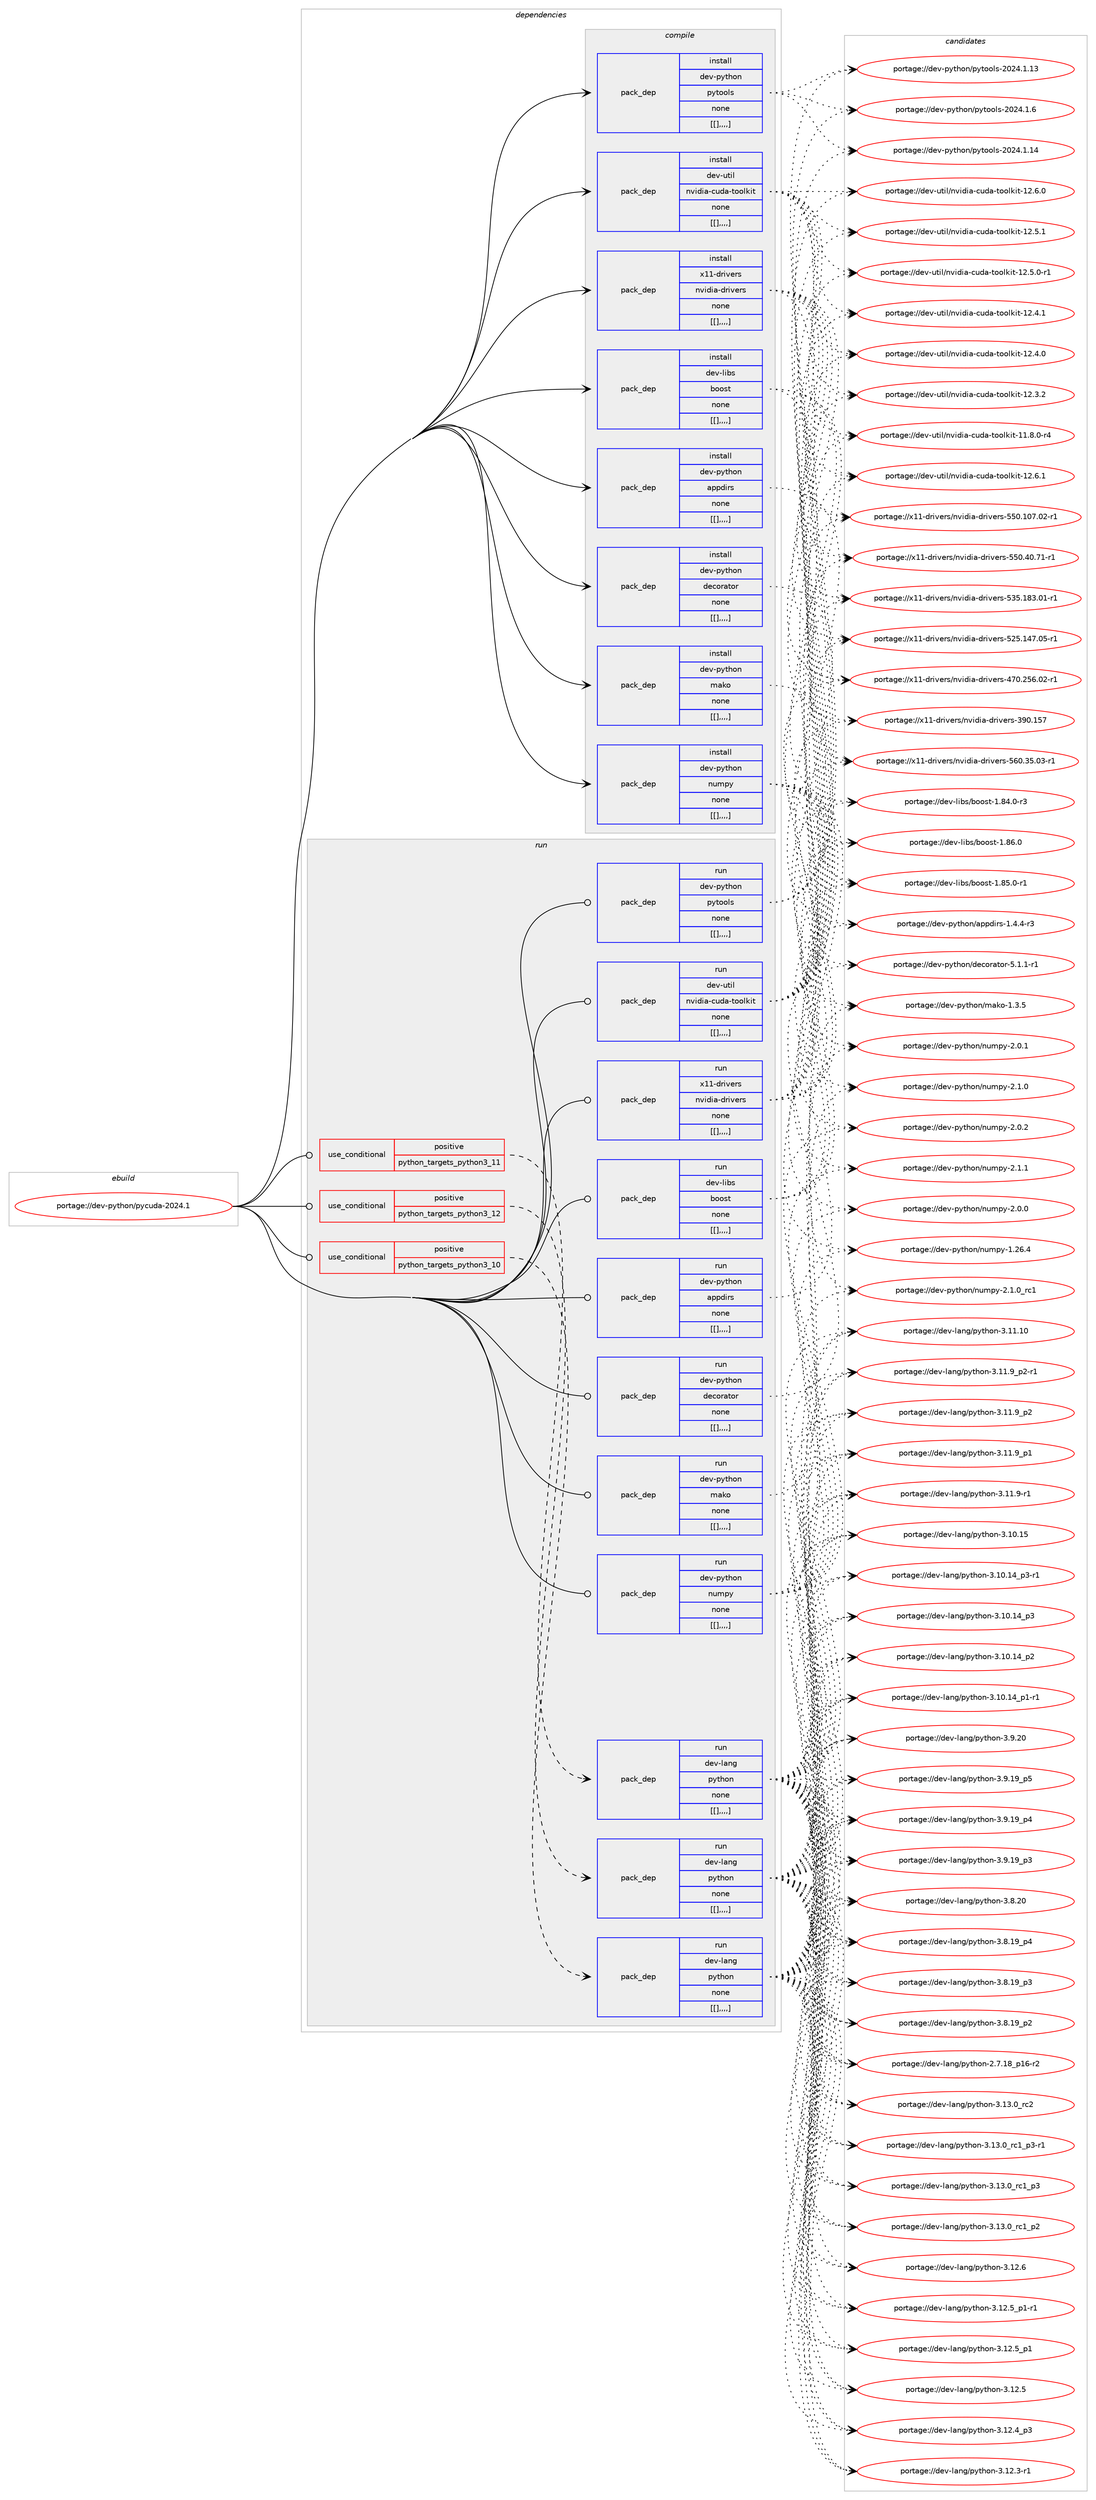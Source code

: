 digraph prolog {

# *************
# Graph options
# *************

newrank=true;
concentrate=true;
compound=true;
graph [rankdir=LR,fontname=Helvetica,fontsize=10,ranksep=1.5];#, ranksep=2.5, nodesep=0.2];
edge  [arrowhead=vee];
node  [fontname=Helvetica,fontsize=10];

# **********
# The ebuild
# **********

subgraph cluster_leftcol {
color=gray;
label=<<i>ebuild</i>>;
id [label="portage://dev-python/pycuda-2024.1", color=red, width=4, href="../dev-python/pycuda-2024.1.svg"];
}

# ****************
# The dependencies
# ****************

subgraph cluster_midcol {
color=gray;
label=<<i>dependencies</i>>;
subgraph cluster_compile {
fillcolor="#eeeeee";
style=filled;
label=<<i>compile</i>>;
subgraph pack118785 {
dependency157520 [label=<<TABLE BORDER="0" CELLBORDER="1" CELLSPACING="0" CELLPADDING="4" WIDTH="220"><TR><TD ROWSPAN="6" CELLPADDING="30">pack_dep</TD></TR><TR><TD WIDTH="110">install</TD></TR><TR><TD>dev-libs</TD></TR><TR><TD>boost</TD></TR><TR><TD>none</TD></TR><TR><TD>[[],,,,]</TD></TR></TABLE>>, shape=none, color=blue];
}
id:e -> dependency157520:w [weight=20,style="solid",arrowhead="vee"];
subgraph pack118786 {
dependency157521 [label=<<TABLE BORDER="0" CELLBORDER="1" CELLSPACING="0" CELLPADDING="4" WIDTH="220"><TR><TD ROWSPAN="6" CELLPADDING="30">pack_dep</TD></TR><TR><TD WIDTH="110">install</TD></TR><TR><TD>dev-python</TD></TR><TR><TD>appdirs</TD></TR><TR><TD>none</TD></TR><TR><TD>[[],,,,]</TD></TR></TABLE>>, shape=none, color=blue];
}
id:e -> dependency157521:w [weight=20,style="solid",arrowhead="vee"];
subgraph pack118787 {
dependency157522 [label=<<TABLE BORDER="0" CELLBORDER="1" CELLSPACING="0" CELLPADDING="4" WIDTH="220"><TR><TD ROWSPAN="6" CELLPADDING="30">pack_dep</TD></TR><TR><TD WIDTH="110">install</TD></TR><TR><TD>dev-python</TD></TR><TR><TD>decorator</TD></TR><TR><TD>none</TD></TR><TR><TD>[[],,,,]</TD></TR></TABLE>>, shape=none, color=blue];
}
id:e -> dependency157522:w [weight=20,style="solid",arrowhead="vee"];
subgraph pack118788 {
dependency157523 [label=<<TABLE BORDER="0" CELLBORDER="1" CELLSPACING="0" CELLPADDING="4" WIDTH="220"><TR><TD ROWSPAN="6" CELLPADDING="30">pack_dep</TD></TR><TR><TD WIDTH="110">install</TD></TR><TR><TD>dev-python</TD></TR><TR><TD>mako</TD></TR><TR><TD>none</TD></TR><TR><TD>[[],,,,]</TD></TR></TABLE>>, shape=none, color=blue];
}
id:e -> dependency157523:w [weight=20,style="solid",arrowhead="vee"];
subgraph pack118789 {
dependency157524 [label=<<TABLE BORDER="0" CELLBORDER="1" CELLSPACING="0" CELLPADDING="4" WIDTH="220"><TR><TD ROWSPAN="6" CELLPADDING="30">pack_dep</TD></TR><TR><TD WIDTH="110">install</TD></TR><TR><TD>dev-python</TD></TR><TR><TD>numpy</TD></TR><TR><TD>none</TD></TR><TR><TD>[[],,,,]</TD></TR></TABLE>>, shape=none, color=blue];
}
id:e -> dependency157524:w [weight=20,style="solid",arrowhead="vee"];
subgraph pack118790 {
dependency157525 [label=<<TABLE BORDER="0" CELLBORDER="1" CELLSPACING="0" CELLPADDING="4" WIDTH="220"><TR><TD ROWSPAN="6" CELLPADDING="30">pack_dep</TD></TR><TR><TD WIDTH="110">install</TD></TR><TR><TD>dev-python</TD></TR><TR><TD>pytools</TD></TR><TR><TD>none</TD></TR><TR><TD>[[],,,,]</TD></TR></TABLE>>, shape=none, color=blue];
}
id:e -> dependency157525:w [weight=20,style="solid",arrowhead="vee"];
subgraph pack118791 {
dependency157526 [label=<<TABLE BORDER="0" CELLBORDER="1" CELLSPACING="0" CELLPADDING="4" WIDTH="220"><TR><TD ROWSPAN="6" CELLPADDING="30">pack_dep</TD></TR><TR><TD WIDTH="110">install</TD></TR><TR><TD>dev-util</TD></TR><TR><TD>nvidia-cuda-toolkit</TD></TR><TR><TD>none</TD></TR><TR><TD>[[],,,,]</TD></TR></TABLE>>, shape=none, color=blue];
}
id:e -> dependency157526:w [weight=20,style="solid",arrowhead="vee"];
subgraph pack118792 {
dependency157527 [label=<<TABLE BORDER="0" CELLBORDER="1" CELLSPACING="0" CELLPADDING="4" WIDTH="220"><TR><TD ROWSPAN="6" CELLPADDING="30">pack_dep</TD></TR><TR><TD WIDTH="110">install</TD></TR><TR><TD>x11-drivers</TD></TR><TR><TD>nvidia-drivers</TD></TR><TR><TD>none</TD></TR><TR><TD>[[],,,,]</TD></TR></TABLE>>, shape=none, color=blue];
}
id:e -> dependency157527:w [weight=20,style="solid",arrowhead="vee"];
}
subgraph cluster_compileandrun {
fillcolor="#eeeeee";
style=filled;
label=<<i>compile and run</i>>;
}
subgraph cluster_run {
fillcolor="#eeeeee";
style=filled;
label=<<i>run</i>>;
subgraph cond37514 {
dependency157528 [label=<<TABLE BORDER="0" CELLBORDER="1" CELLSPACING="0" CELLPADDING="4"><TR><TD ROWSPAN="3" CELLPADDING="10">use_conditional</TD></TR><TR><TD>positive</TD></TR><TR><TD>python_targets_python3_10</TD></TR></TABLE>>, shape=none, color=red];
subgraph pack118793 {
dependency157529 [label=<<TABLE BORDER="0" CELLBORDER="1" CELLSPACING="0" CELLPADDING="4" WIDTH="220"><TR><TD ROWSPAN="6" CELLPADDING="30">pack_dep</TD></TR><TR><TD WIDTH="110">run</TD></TR><TR><TD>dev-lang</TD></TR><TR><TD>python</TD></TR><TR><TD>none</TD></TR><TR><TD>[[],,,,]</TD></TR></TABLE>>, shape=none, color=blue];
}
dependency157528:e -> dependency157529:w [weight=20,style="dashed",arrowhead="vee"];
}
id:e -> dependency157528:w [weight=20,style="solid",arrowhead="odot"];
subgraph cond37515 {
dependency157530 [label=<<TABLE BORDER="0" CELLBORDER="1" CELLSPACING="0" CELLPADDING="4"><TR><TD ROWSPAN="3" CELLPADDING="10">use_conditional</TD></TR><TR><TD>positive</TD></TR><TR><TD>python_targets_python3_11</TD></TR></TABLE>>, shape=none, color=red];
subgraph pack118794 {
dependency157531 [label=<<TABLE BORDER="0" CELLBORDER="1" CELLSPACING="0" CELLPADDING="4" WIDTH="220"><TR><TD ROWSPAN="6" CELLPADDING="30">pack_dep</TD></TR><TR><TD WIDTH="110">run</TD></TR><TR><TD>dev-lang</TD></TR><TR><TD>python</TD></TR><TR><TD>none</TD></TR><TR><TD>[[],,,,]</TD></TR></TABLE>>, shape=none, color=blue];
}
dependency157530:e -> dependency157531:w [weight=20,style="dashed",arrowhead="vee"];
}
id:e -> dependency157530:w [weight=20,style="solid",arrowhead="odot"];
subgraph cond37516 {
dependency157532 [label=<<TABLE BORDER="0" CELLBORDER="1" CELLSPACING="0" CELLPADDING="4"><TR><TD ROWSPAN="3" CELLPADDING="10">use_conditional</TD></TR><TR><TD>positive</TD></TR><TR><TD>python_targets_python3_12</TD></TR></TABLE>>, shape=none, color=red];
subgraph pack118795 {
dependency157533 [label=<<TABLE BORDER="0" CELLBORDER="1" CELLSPACING="0" CELLPADDING="4" WIDTH="220"><TR><TD ROWSPAN="6" CELLPADDING="30">pack_dep</TD></TR><TR><TD WIDTH="110">run</TD></TR><TR><TD>dev-lang</TD></TR><TR><TD>python</TD></TR><TR><TD>none</TD></TR><TR><TD>[[],,,,]</TD></TR></TABLE>>, shape=none, color=blue];
}
dependency157532:e -> dependency157533:w [weight=20,style="dashed",arrowhead="vee"];
}
id:e -> dependency157532:w [weight=20,style="solid",arrowhead="odot"];
subgraph pack118796 {
dependency157534 [label=<<TABLE BORDER="0" CELLBORDER="1" CELLSPACING="0" CELLPADDING="4" WIDTH="220"><TR><TD ROWSPAN="6" CELLPADDING="30">pack_dep</TD></TR><TR><TD WIDTH="110">run</TD></TR><TR><TD>dev-libs</TD></TR><TR><TD>boost</TD></TR><TR><TD>none</TD></TR><TR><TD>[[],,,,]</TD></TR></TABLE>>, shape=none, color=blue];
}
id:e -> dependency157534:w [weight=20,style="solid",arrowhead="odot"];
subgraph pack118797 {
dependency157535 [label=<<TABLE BORDER="0" CELLBORDER="1" CELLSPACING="0" CELLPADDING="4" WIDTH="220"><TR><TD ROWSPAN="6" CELLPADDING="30">pack_dep</TD></TR><TR><TD WIDTH="110">run</TD></TR><TR><TD>dev-python</TD></TR><TR><TD>appdirs</TD></TR><TR><TD>none</TD></TR><TR><TD>[[],,,,]</TD></TR></TABLE>>, shape=none, color=blue];
}
id:e -> dependency157535:w [weight=20,style="solid",arrowhead="odot"];
subgraph pack118798 {
dependency157536 [label=<<TABLE BORDER="0" CELLBORDER="1" CELLSPACING="0" CELLPADDING="4" WIDTH="220"><TR><TD ROWSPAN="6" CELLPADDING="30">pack_dep</TD></TR><TR><TD WIDTH="110">run</TD></TR><TR><TD>dev-python</TD></TR><TR><TD>decorator</TD></TR><TR><TD>none</TD></TR><TR><TD>[[],,,,]</TD></TR></TABLE>>, shape=none, color=blue];
}
id:e -> dependency157536:w [weight=20,style="solid",arrowhead="odot"];
subgraph pack118799 {
dependency157537 [label=<<TABLE BORDER="0" CELLBORDER="1" CELLSPACING="0" CELLPADDING="4" WIDTH="220"><TR><TD ROWSPAN="6" CELLPADDING="30">pack_dep</TD></TR><TR><TD WIDTH="110">run</TD></TR><TR><TD>dev-python</TD></TR><TR><TD>mako</TD></TR><TR><TD>none</TD></TR><TR><TD>[[],,,,]</TD></TR></TABLE>>, shape=none, color=blue];
}
id:e -> dependency157537:w [weight=20,style="solid",arrowhead="odot"];
subgraph pack118800 {
dependency157538 [label=<<TABLE BORDER="0" CELLBORDER="1" CELLSPACING="0" CELLPADDING="4" WIDTH="220"><TR><TD ROWSPAN="6" CELLPADDING="30">pack_dep</TD></TR><TR><TD WIDTH="110">run</TD></TR><TR><TD>dev-python</TD></TR><TR><TD>numpy</TD></TR><TR><TD>none</TD></TR><TR><TD>[[],,,,]</TD></TR></TABLE>>, shape=none, color=blue];
}
id:e -> dependency157538:w [weight=20,style="solid",arrowhead="odot"];
subgraph pack118801 {
dependency157539 [label=<<TABLE BORDER="0" CELLBORDER="1" CELLSPACING="0" CELLPADDING="4" WIDTH="220"><TR><TD ROWSPAN="6" CELLPADDING="30">pack_dep</TD></TR><TR><TD WIDTH="110">run</TD></TR><TR><TD>dev-python</TD></TR><TR><TD>pytools</TD></TR><TR><TD>none</TD></TR><TR><TD>[[],,,,]</TD></TR></TABLE>>, shape=none, color=blue];
}
id:e -> dependency157539:w [weight=20,style="solid",arrowhead="odot"];
subgraph pack118802 {
dependency157540 [label=<<TABLE BORDER="0" CELLBORDER="1" CELLSPACING="0" CELLPADDING="4" WIDTH="220"><TR><TD ROWSPAN="6" CELLPADDING="30">pack_dep</TD></TR><TR><TD WIDTH="110">run</TD></TR><TR><TD>dev-util</TD></TR><TR><TD>nvidia-cuda-toolkit</TD></TR><TR><TD>none</TD></TR><TR><TD>[[],,,,]</TD></TR></TABLE>>, shape=none, color=blue];
}
id:e -> dependency157540:w [weight=20,style="solid",arrowhead="odot"];
subgraph pack118803 {
dependency157541 [label=<<TABLE BORDER="0" CELLBORDER="1" CELLSPACING="0" CELLPADDING="4" WIDTH="220"><TR><TD ROWSPAN="6" CELLPADDING="30">pack_dep</TD></TR><TR><TD WIDTH="110">run</TD></TR><TR><TD>x11-drivers</TD></TR><TR><TD>nvidia-drivers</TD></TR><TR><TD>none</TD></TR><TR><TD>[[],,,,]</TD></TR></TABLE>>, shape=none, color=blue];
}
id:e -> dependency157541:w [weight=20,style="solid",arrowhead="odot"];
}
}

# **************
# The candidates
# **************

subgraph cluster_choices {
rank=same;
color=gray;
label=<<i>candidates</i>>;

subgraph choice118785 {
color=black;
nodesep=1;
choice1001011184510810598115479811111111511645494656544648 [label="portage://dev-libs/boost-1.86.0", color=red, width=4,href="../dev-libs/boost-1.86.0.svg"];
choice10010111845108105981154798111111115116454946565346484511449 [label="portage://dev-libs/boost-1.85.0-r1", color=red, width=4,href="../dev-libs/boost-1.85.0-r1.svg"];
choice10010111845108105981154798111111115116454946565246484511451 [label="portage://dev-libs/boost-1.84.0-r3", color=red, width=4,href="../dev-libs/boost-1.84.0-r3.svg"];
dependency157520:e -> choice1001011184510810598115479811111111511645494656544648:w [style=dotted,weight="100"];
dependency157520:e -> choice10010111845108105981154798111111115116454946565346484511449:w [style=dotted,weight="100"];
dependency157520:e -> choice10010111845108105981154798111111115116454946565246484511451:w [style=dotted,weight="100"];
}
subgraph choice118786 {
color=black;
nodesep=1;
choice1001011184511212111610411111047971121121001051141154549465246524511451 [label="portage://dev-python/appdirs-1.4.4-r3", color=red, width=4,href="../dev-python/appdirs-1.4.4-r3.svg"];
dependency157521:e -> choice1001011184511212111610411111047971121121001051141154549465246524511451:w [style=dotted,weight="100"];
}
subgraph choice118787 {
color=black;
nodesep=1;
choice100101118451121211161041111104710010199111114971161111144553464946494511449 [label="portage://dev-python/decorator-5.1.1-r1", color=red, width=4,href="../dev-python/decorator-5.1.1-r1.svg"];
dependency157522:e -> choice100101118451121211161041111104710010199111114971161111144553464946494511449:w [style=dotted,weight="100"];
}
subgraph choice118788 {
color=black;
nodesep=1;
choice100101118451121211161041111104710997107111454946514653 [label="portage://dev-python/mako-1.3.5", color=red, width=4,href="../dev-python/mako-1.3.5.svg"];
dependency157523:e -> choice100101118451121211161041111104710997107111454946514653:w [style=dotted,weight="100"];
}
subgraph choice118789 {
color=black;
nodesep=1;
choice1001011184511212111610411111047110117109112121455046494649 [label="portage://dev-python/numpy-2.1.1", color=red, width=4,href="../dev-python/numpy-2.1.1.svg"];
choice1001011184511212111610411111047110117109112121455046494648951149949 [label="portage://dev-python/numpy-2.1.0_rc1", color=red, width=4,href="../dev-python/numpy-2.1.0_rc1.svg"];
choice1001011184511212111610411111047110117109112121455046494648 [label="portage://dev-python/numpy-2.1.0", color=red, width=4,href="../dev-python/numpy-2.1.0.svg"];
choice1001011184511212111610411111047110117109112121455046484650 [label="portage://dev-python/numpy-2.0.2", color=red, width=4,href="../dev-python/numpy-2.0.2.svg"];
choice1001011184511212111610411111047110117109112121455046484649 [label="portage://dev-python/numpy-2.0.1", color=red, width=4,href="../dev-python/numpy-2.0.1.svg"];
choice1001011184511212111610411111047110117109112121455046484648 [label="portage://dev-python/numpy-2.0.0", color=red, width=4,href="../dev-python/numpy-2.0.0.svg"];
choice100101118451121211161041111104711011710911212145494650544652 [label="portage://dev-python/numpy-1.26.4", color=red, width=4,href="../dev-python/numpy-1.26.4.svg"];
dependency157524:e -> choice1001011184511212111610411111047110117109112121455046494649:w [style=dotted,weight="100"];
dependency157524:e -> choice1001011184511212111610411111047110117109112121455046494648951149949:w [style=dotted,weight="100"];
dependency157524:e -> choice1001011184511212111610411111047110117109112121455046494648:w [style=dotted,weight="100"];
dependency157524:e -> choice1001011184511212111610411111047110117109112121455046484650:w [style=dotted,weight="100"];
dependency157524:e -> choice1001011184511212111610411111047110117109112121455046484649:w [style=dotted,weight="100"];
dependency157524:e -> choice1001011184511212111610411111047110117109112121455046484648:w [style=dotted,weight="100"];
dependency157524:e -> choice100101118451121211161041111104711011710911212145494650544652:w [style=dotted,weight="100"];
}
subgraph choice118790 {
color=black;
nodesep=1;
choice100101118451121211161041111104711212111611111110811545504850524649464952 [label="portage://dev-python/pytools-2024.1.14", color=red, width=4,href="../dev-python/pytools-2024.1.14.svg"];
choice100101118451121211161041111104711212111611111110811545504850524649464951 [label="portage://dev-python/pytools-2024.1.13", color=red, width=4,href="../dev-python/pytools-2024.1.13.svg"];
choice1001011184511212111610411111047112121116111111108115455048505246494654 [label="portage://dev-python/pytools-2024.1.6", color=red, width=4,href="../dev-python/pytools-2024.1.6.svg"];
dependency157525:e -> choice100101118451121211161041111104711212111611111110811545504850524649464952:w [style=dotted,weight="100"];
dependency157525:e -> choice100101118451121211161041111104711212111611111110811545504850524649464951:w [style=dotted,weight="100"];
dependency157525:e -> choice1001011184511212111610411111047112121116111111108115455048505246494654:w [style=dotted,weight="100"];
}
subgraph choice118791 {
color=black;
nodesep=1;
choice1001011184511711610510847110118105100105974599117100974511611111110810710511645495046544649 [label="portage://dev-util/nvidia-cuda-toolkit-12.6.1", color=red, width=4,href="../dev-util/nvidia-cuda-toolkit-12.6.1.svg"];
choice1001011184511711610510847110118105100105974599117100974511611111110810710511645495046544648 [label="portage://dev-util/nvidia-cuda-toolkit-12.6.0", color=red, width=4,href="../dev-util/nvidia-cuda-toolkit-12.6.0.svg"];
choice1001011184511711610510847110118105100105974599117100974511611111110810710511645495046534649 [label="portage://dev-util/nvidia-cuda-toolkit-12.5.1", color=red, width=4,href="../dev-util/nvidia-cuda-toolkit-12.5.1.svg"];
choice10010111845117116105108471101181051001059745991171009745116111111108107105116454950465346484511449 [label="portage://dev-util/nvidia-cuda-toolkit-12.5.0-r1", color=red, width=4,href="../dev-util/nvidia-cuda-toolkit-12.5.0-r1.svg"];
choice1001011184511711610510847110118105100105974599117100974511611111110810710511645495046524649 [label="portage://dev-util/nvidia-cuda-toolkit-12.4.1", color=red, width=4,href="../dev-util/nvidia-cuda-toolkit-12.4.1.svg"];
choice1001011184511711610510847110118105100105974599117100974511611111110810710511645495046524648 [label="portage://dev-util/nvidia-cuda-toolkit-12.4.0", color=red, width=4,href="../dev-util/nvidia-cuda-toolkit-12.4.0.svg"];
choice1001011184511711610510847110118105100105974599117100974511611111110810710511645495046514650 [label="portage://dev-util/nvidia-cuda-toolkit-12.3.2", color=red, width=4,href="../dev-util/nvidia-cuda-toolkit-12.3.2.svg"];
choice10010111845117116105108471101181051001059745991171009745116111111108107105116454949465646484511452 [label="portage://dev-util/nvidia-cuda-toolkit-11.8.0-r4", color=red, width=4,href="../dev-util/nvidia-cuda-toolkit-11.8.0-r4.svg"];
dependency157526:e -> choice1001011184511711610510847110118105100105974599117100974511611111110810710511645495046544649:w [style=dotted,weight="100"];
dependency157526:e -> choice1001011184511711610510847110118105100105974599117100974511611111110810710511645495046544648:w [style=dotted,weight="100"];
dependency157526:e -> choice1001011184511711610510847110118105100105974599117100974511611111110810710511645495046534649:w [style=dotted,weight="100"];
dependency157526:e -> choice10010111845117116105108471101181051001059745991171009745116111111108107105116454950465346484511449:w [style=dotted,weight="100"];
dependency157526:e -> choice1001011184511711610510847110118105100105974599117100974511611111110810710511645495046524649:w [style=dotted,weight="100"];
dependency157526:e -> choice1001011184511711610510847110118105100105974599117100974511611111110810710511645495046524648:w [style=dotted,weight="100"];
dependency157526:e -> choice1001011184511711610510847110118105100105974599117100974511611111110810710511645495046514650:w [style=dotted,weight="100"];
dependency157526:e -> choice10010111845117116105108471101181051001059745991171009745116111111108107105116454949465646484511452:w [style=dotted,weight="100"];
}
subgraph choice118792 {
color=black;
nodesep=1;
choice120494945100114105118101114115471101181051001059745100114105118101114115455354484651534648514511449 [label="portage://x11-drivers/nvidia-drivers-560.35.03-r1", color=red, width=4,href="../x11-drivers/nvidia-drivers-560.35.03-r1.svg"];
choice12049494510011410511810111411547110118105100105974510011410511810111411545535348464948554648504511449 [label="portage://x11-drivers/nvidia-drivers-550.107.02-r1", color=red, width=4,href="../x11-drivers/nvidia-drivers-550.107.02-r1.svg"];
choice120494945100114105118101114115471101181051001059745100114105118101114115455353484652484655494511449 [label="portage://x11-drivers/nvidia-drivers-550.40.71-r1", color=red, width=4,href="../x11-drivers/nvidia-drivers-550.40.71-r1.svg"];
choice12049494510011410511810111411547110118105100105974510011410511810111411545535153464956514648494511449 [label="portage://x11-drivers/nvidia-drivers-535.183.01-r1", color=red, width=4,href="../x11-drivers/nvidia-drivers-535.183.01-r1.svg"];
choice12049494510011410511810111411547110118105100105974510011410511810111411545535053464952554648534511449 [label="portage://x11-drivers/nvidia-drivers-525.147.05-r1", color=red, width=4,href="../x11-drivers/nvidia-drivers-525.147.05-r1.svg"];
choice12049494510011410511810111411547110118105100105974510011410511810111411545525548465053544648504511449 [label="portage://x11-drivers/nvidia-drivers-470.256.02-r1", color=red, width=4,href="../x11-drivers/nvidia-drivers-470.256.02-r1.svg"];
choice1204949451001141051181011141154711011810510010597451001141051181011141154551574846495355 [label="portage://x11-drivers/nvidia-drivers-390.157", color=red, width=4,href="../x11-drivers/nvidia-drivers-390.157.svg"];
dependency157527:e -> choice120494945100114105118101114115471101181051001059745100114105118101114115455354484651534648514511449:w [style=dotted,weight="100"];
dependency157527:e -> choice12049494510011410511810111411547110118105100105974510011410511810111411545535348464948554648504511449:w [style=dotted,weight="100"];
dependency157527:e -> choice120494945100114105118101114115471101181051001059745100114105118101114115455353484652484655494511449:w [style=dotted,weight="100"];
dependency157527:e -> choice12049494510011410511810111411547110118105100105974510011410511810111411545535153464956514648494511449:w [style=dotted,weight="100"];
dependency157527:e -> choice12049494510011410511810111411547110118105100105974510011410511810111411545535053464952554648534511449:w [style=dotted,weight="100"];
dependency157527:e -> choice12049494510011410511810111411547110118105100105974510011410511810111411545525548465053544648504511449:w [style=dotted,weight="100"];
dependency157527:e -> choice1204949451001141051181011141154711011810510010597451001141051181011141154551574846495355:w [style=dotted,weight="100"];
}
subgraph choice118793 {
color=black;
nodesep=1;
choice10010111845108971101034711212111610411111045514649514648951149950 [label="portage://dev-lang/python-3.13.0_rc2", color=red, width=4,href="../dev-lang/python-3.13.0_rc2.svg"];
choice1001011184510897110103471121211161041111104551464951464895114994995112514511449 [label="portage://dev-lang/python-3.13.0_rc1_p3-r1", color=red, width=4,href="../dev-lang/python-3.13.0_rc1_p3-r1.svg"];
choice100101118451089711010347112121116104111110455146495146489511499499511251 [label="portage://dev-lang/python-3.13.0_rc1_p3", color=red, width=4,href="../dev-lang/python-3.13.0_rc1_p3.svg"];
choice100101118451089711010347112121116104111110455146495146489511499499511250 [label="portage://dev-lang/python-3.13.0_rc1_p2", color=red, width=4,href="../dev-lang/python-3.13.0_rc1_p2.svg"];
choice10010111845108971101034711212111610411111045514649504654 [label="portage://dev-lang/python-3.12.6", color=red, width=4,href="../dev-lang/python-3.12.6.svg"];
choice1001011184510897110103471121211161041111104551464950465395112494511449 [label="portage://dev-lang/python-3.12.5_p1-r1", color=red, width=4,href="../dev-lang/python-3.12.5_p1-r1.svg"];
choice100101118451089711010347112121116104111110455146495046539511249 [label="portage://dev-lang/python-3.12.5_p1", color=red, width=4,href="../dev-lang/python-3.12.5_p1.svg"];
choice10010111845108971101034711212111610411111045514649504653 [label="portage://dev-lang/python-3.12.5", color=red, width=4,href="../dev-lang/python-3.12.5.svg"];
choice100101118451089711010347112121116104111110455146495046529511251 [label="portage://dev-lang/python-3.12.4_p3", color=red, width=4,href="../dev-lang/python-3.12.4_p3.svg"];
choice100101118451089711010347112121116104111110455146495046514511449 [label="portage://dev-lang/python-3.12.3-r1", color=red, width=4,href="../dev-lang/python-3.12.3-r1.svg"];
choice1001011184510897110103471121211161041111104551464949464948 [label="portage://dev-lang/python-3.11.10", color=red, width=4,href="../dev-lang/python-3.11.10.svg"];
choice1001011184510897110103471121211161041111104551464949465795112504511449 [label="portage://dev-lang/python-3.11.9_p2-r1", color=red, width=4,href="../dev-lang/python-3.11.9_p2-r1.svg"];
choice100101118451089711010347112121116104111110455146494946579511250 [label="portage://dev-lang/python-3.11.9_p2", color=red, width=4,href="../dev-lang/python-3.11.9_p2.svg"];
choice100101118451089711010347112121116104111110455146494946579511249 [label="portage://dev-lang/python-3.11.9_p1", color=red, width=4,href="../dev-lang/python-3.11.9_p1.svg"];
choice100101118451089711010347112121116104111110455146494946574511449 [label="portage://dev-lang/python-3.11.9-r1", color=red, width=4,href="../dev-lang/python-3.11.9-r1.svg"];
choice1001011184510897110103471121211161041111104551464948464953 [label="portage://dev-lang/python-3.10.15", color=red, width=4,href="../dev-lang/python-3.10.15.svg"];
choice100101118451089711010347112121116104111110455146494846495295112514511449 [label="portage://dev-lang/python-3.10.14_p3-r1", color=red, width=4,href="../dev-lang/python-3.10.14_p3-r1.svg"];
choice10010111845108971101034711212111610411111045514649484649529511251 [label="portage://dev-lang/python-3.10.14_p3", color=red, width=4,href="../dev-lang/python-3.10.14_p3.svg"];
choice10010111845108971101034711212111610411111045514649484649529511250 [label="portage://dev-lang/python-3.10.14_p2", color=red, width=4,href="../dev-lang/python-3.10.14_p2.svg"];
choice100101118451089711010347112121116104111110455146494846495295112494511449 [label="portage://dev-lang/python-3.10.14_p1-r1", color=red, width=4,href="../dev-lang/python-3.10.14_p1-r1.svg"];
choice10010111845108971101034711212111610411111045514657465048 [label="portage://dev-lang/python-3.9.20", color=red, width=4,href="../dev-lang/python-3.9.20.svg"];
choice100101118451089711010347112121116104111110455146574649579511253 [label="portage://dev-lang/python-3.9.19_p5", color=red, width=4,href="../dev-lang/python-3.9.19_p5.svg"];
choice100101118451089711010347112121116104111110455146574649579511252 [label="portage://dev-lang/python-3.9.19_p4", color=red, width=4,href="../dev-lang/python-3.9.19_p4.svg"];
choice100101118451089711010347112121116104111110455146574649579511251 [label="portage://dev-lang/python-3.9.19_p3", color=red, width=4,href="../dev-lang/python-3.9.19_p3.svg"];
choice10010111845108971101034711212111610411111045514656465048 [label="portage://dev-lang/python-3.8.20", color=red, width=4,href="../dev-lang/python-3.8.20.svg"];
choice100101118451089711010347112121116104111110455146564649579511252 [label="portage://dev-lang/python-3.8.19_p4", color=red, width=4,href="../dev-lang/python-3.8.19_p4.svg"];
choice100101118451089711010347112121116104111110455146564649579511251 [label="portage://dev-lang/python-3.8.19_p3", color=red, width=4,href="../dev-lang/python-3.8.19_p3.svg"];
choice100101118451089711010347112121116104111110455146564649579511250 [label="portage://dev-lang/python-3.8.19_p2", color=red, width=4,href="../dev-lang/python-3.8.19_p2.svg"];
choice100101118451089711010347112121116104111110455046554649569511249544511450 [label="portage://dev-lang/python-2.7.18_p16-r2", color=red, width=4,href="../dev-lang/python-2.7.18_p16-r2.svg"];
dependency157529:e -> choice10010111845108971101034711212111610411111045514649514648951149950:w [style=dotted,weight="100"];
dependency157529:e -> choice1001011184510897110103471121211161041111104551464951464895114994995112514511449:w [style=dotted,weight="100"];
dependency157529:e -> choice100101118451089711010347112121116104111110455146495146489511499499511251:w [style=dotted,weight="100"];
dependency157529:e -> choice100101118451089711010347112121116104111110455146495146489511499499511250:w [style=dotted,weight="100"];
dependency157529:e -> choice10010111845108971101034711212111610411111045514649504654:w [style=dotted,weight="100"];
dependency157529:e -> choice1001011184510897110103471121211161041111104551464950465395112494511449:w [style=dotted,weight="100"];
dependency157529:e -> choice100101118451089711010347112121116104111110455146495046539511249:w [style=dotted,weight="100"];
dependency157529:e -> choice10010111845108971101034711212111610411111045514649504653:w [style=dotted,weight="100"];
dependency157529:e -> choice100101118451089711010347112121116104111110455146495046529511251:w [style=dotted,weight="100"];
dependency157529:e -> choice100101118451089711010347112121116104111110455146495046514511449:w [style=dotted,weight="100"];
dependency157529:e -> choice1001011184510897110103471121211161041111104551464949464948:w [style=dotted,weight="100"];
dependency157529:e -> choice1001011184510897110103471121211161041111104551464949465795112504511449:w [style=dotted,weight="100"];
dependency157529:e -> choice100101118451089711010347112121116104111110455146494946579511250:w [style=dotted,weight="100"];
dependency157529:e -> choice100101118451089711010347112121116104111110455146494946579511249:w [style=dotted,weight="100"];
dependency157529:e -> choice100101118451089711010347112121116104111110455146494946574511449:w [style=dotted,weight="100"];
dependency157529:e -> choice1001011184510897110103471121211161041111104551464948464953:w [style=dotted,weight="100"];
dependency157529:e -> choice100101118451089711010347112121116104111110455146494846495295112514511449:w [style=dotted,weight="100"];
dependency157529:e -> choice10010111845108971101034711212111610411111045514649484649529511251:w [style=dotted,weight="100"];
dependency157529:e -> choice10010111845108971101034711212111610411111045514649484649529511250:w [style=dotted,weight="100"];
dependency157529:e -> choice100101118451089711010347112121116104111110455146494846495295112494511449:w [style=dotted,weight="100"];
dependency157529:e -> choice10010111845108971101034711212111610411111045514657465048:w [style=dotted,weight="100"];
dependency157529:e -> choice100101118451089711010347112121116104111110455146574649579511253:w [style=dotted,weight="100"];
dependency157529:e -> choice100101118451089711010347112121116104111110455146574649579511252:w [style=dotted,weight="100"];
dependency157529:e -> choice100101118451089711010347112121116104111110455146574649579511251:w [style=dotted,weight="100"];
dependency157529:e -> choice10010111845108971101034711212111610411111045514656465048:w [style=dotted,weight="100"];
dependency157529:e -> choice100101118451089711010347112121116104111110455146564649579511252:w [style=dotted,weight="100"];
dependency157529:e -> choice100101118451089711010347112121116104111110455146564649579511251:w [style=dotted,weight="100"];
dependency157529:e -> choice100101118451089711010347112121116104111110455146564649579511250:w [style=dotted,weight="100"];
dependency157529:e -> choice100101118451089711010347112121116104111110455046554649569511249544511450:w [style=dotted,weight="100"];
}
subgraph choice118794 {
color=black;
nodesep=1;
choice10010111845108971101034711212111610411111045514649514648951149950 [label="portage://dev-lang/python-3.13.0_rc2", color=red, width=4,href="../dev-lang/python-3.13.0_rc2.svg"];
choice1001011184510897110103471121211161041111104551464951464895114994995112514511449 [label="portage://dev-lang/python-3.13.0_rc1_p3-r1", color=red, width=4,href="../dev-lang/python-3.13.0_rc1_p3-r1.svg"];
choice100101118451089711010347112121116104111110455146495146489511499499511251 [label="portage://dev-lang/python-3.13.0_rc1_p3", color=red, width=4,href="../dev-lang/python-3.13.0_rc1_p3.svg"];
choice100101118451089711010347112121116104111110455146495146489511499499511250 [label="portage://dev-lang/python-3.13.0_rc1_p2", color=red, width=4,href="../dev-lang/python-3.13.0_rc1_p2.svg"];
choice10010111845108971101034711212111610411111045514649504654 [label="portage://dev-lang/python-3.12.6", color=red, width=4,href="../dev-lang/python-3.12.6.svg"];
choice1001011184510897110103471121211161041111104551464950465395112494511449 [label="portage://dev-lang/python-3.12.5_p1-r1", color=red, width=4,href="../dev-lang/python-3.12.5_p1-r1.svg"];
choice100101118451089711010347112121116104111110455146495046539511249 [label="portage://dev-lang/python-3.12.5_p1", color=red, width=4,href="../dev-lang/python-3.12.5_p1.svg"];
choice10010111845108971101034711212111610411111045514649504653 [label="portage://dev-lang/python-3.12.5", color=red, width=4,href="../dev-lang/python-3.12.5.svg"];
choice100101118451089711010347112121116104111110455146495046529511251 [label="portage://dev-lang/python-3.12.4_p3", color=red, width=4,href="../dev-lang/python-3.12.4_p3.svg"];
choice100101118451089711010347112121116104111110455146495046514511449 [label="portage://dev-lang/python-3.12.3-r1", color=red, width=4,href="../dev-lang/python-3.12.3-r1.svg"];
choice1001011184510897110103471121211161041111104551464949464948 [label="portage://dev-lang/python-3.11.10", color=red, width=4,href="../dev-lang/python-3.11.10.svg"];
choice1001011184510897110103471121211161041111104551464949465795112504511449 [label="portage://dev-lang/python-3.11.9_p2-r1", color=red, width=4,href="../dev-lang/python-3.11.9_p2-r1.svg"];
choice100101118451089711010347112121116104111110455146494946579511250 [label="portage://dev-lang/python-3.11.9_p2", color=red, width=4,href="../dev-lang/python-3.11.9_p2.svg"];
choice100101118451089711010347112121116104111110455146494946579511249 [label="portage://dev-lang/python-3.11.9_p1", color=red, width=4,href="../dev-lang/python-3.11.9_p1.svg"];
choice100101118451089711010347112121116104111110455146494946574511449 [label="portage://dev-lang/python-3.11.9-r1", color=red, width=4,href="../dev-lang/python-3.11.9-r1.svg"];
choice1001011184510897110103471121211161041111104551464948464953 [label="portage://dev-lang/python-3.10.15", color=red, width=4,href="../dev-lang/python-3.10.15.svg"];
choice100101118451089711010347112121116104111110455146494846495295112514511449 [label="portage://dev-lang/python-3.10.14_p3-r1", color=red, width=4,href="../dev-lang/python-3.10.14_p3-r1.svg"];
choice10010111845108971101034711212111610411111045514649484649529511251 [label="portage://dev-lang/python-3.10.14_p3", color=red, width=4,href="../dev-lang/python-3.10.14_p3.svg"];
choice10010111845108971101034711212111610411111045514649484649529511250 [label="portage://dev-lang/python-3.10.14_p2", color=red, width=4,href="../dev-lang/python-3.10.14_p2.svg"];
choice100101118451089711010347112121116104111110455146494846495295112494511449 [label="portage://dev-lang/python-3.10.14_p1-r1", color=red, width=4,href="../dev-lang/python-3.10.14_p1-r1.svg"];
choice10010111845108971101034711212111610411111045514657465048 [label="portage://dev-lang/python-3.9.20", color=red, width=4,href="../dev-lang/python-3.9.20.svg"];
choice100101118451089711010347112121116104111110455146574649579511253 [label="portage://dev-lang/python-3.9.19_p5", color=red, width=4,href="../dev-lang/python-3.9.19_p5.svg"];
choice100101118451089711010347112121116104111110455146574649579511252 [label="portage://dev-lang/python-3.9.19_p4", color=red, width=4,href="../dev-lang/python-3.9.19_p4.svg"];
choice100101118451089711010347112121116104111110455146574649579511251 [label="portage://dev-lang/python-3.9.19_p3", color=red, width=4,href="../dev-lang/python-3.9.19_p3.svg"];
choice10010111845108971101034711212111610411111045514656465048 [label="portage://dev-lang/python-3.8.20", color=red, width=4,href="../dev-lang/python-3.8.20.svg"];
choice100101118451089711010347112121116104111110455146564649579511252 [label="portage://dev-lang/python-3.8.19_p4", color=red, width=4,href="../dev-lang/python-3.8.19_p4.svg"];
choice100101118451089711010347112121116104111110455146564649579511251 [label="portage://dev-lang/python-3.8.19_p3", color=red, width=4,href="../dev-lang/python-3.8.19_p3.svg"];
choice100101118451089711010347112121116104111110455146564649579511250 [label="portage://dev-lang/python-3.8.19_p2", color=red, width=4,href="../dev-lang/python-3.8.19_p2.svg"];
choice100101118451089711010347112121116104111110455046554649569511249544511450 [label="portage://dev-lang/python-2.7.18_p16-r2", color=red, width=4,href="../dev-lang/python-2.7.18_p16-r2.svg"];
dependency157531:e -> choice10010111845108971101034711212111610411111045514649514648951149950:w [style=dotted,weight="100"];
dependency157531:e -> choice1001011184510897110103471121211161041111104551464951464895114994995112514511449:w [style=dotted,weight="100"];
dependency157531:e -> choice100101118451089711010347112121116104111110455146495146489511499499511251:w [style=dotted,weight="100"];
dependency157531:e -> choice100101118451089711010347112121116104111110455146495146489511499499511250:w [style=dotted,weight="100"];
dependency157531:e -> choice10010111845108971101034711212111610411111045514649504654:w [style=dotted,weight="100"];
dependency157531:e -> choice1001011184510897110103471121211161041111104551464950465395112494511449:w [style=dotted,weight="100"];
dependency157531:e -> choice100101118451089711010347112121116104111110455146495046539511249:w [style=dotted,weight="100"];
dependency157531:e -> choice10010111845108971101034711212111610411111045514649504653:w [style=dotted,weight="100"];
dependency157531:e -> choice100101118451089711010347112121116104111110455146495046529511251:w [style=dotted,weight="100"];
dependency157531:e -> choice100101118451089711010347112121116104111110455146495046514511449:w [style=dotted,weight="100"];
dependency157531:e -> choice1001011184510897110103471121211161041111104551464949464948:w [style=dotted,weight="100"];
dependency157531:e -> choice1001011184510897110103471121211161041111104551464949465795112504511449:w [style=dotted,weight="100"];
dependency157531:e -> choice100101118451089711010347112121116104111110455146494946579511250:w [style=dotted,weight="100"];
dependency157531:e -> choice100101118451089711010347112121116104111110455146494946579511249:w [style=dotted,weight="100"];
dependency157531:e -> choice100101118451089711010347112121116104111110455146494946574511449:w [style=dotted,weight="100"];
dependency157531:e -> choice1001011184510897110103471121211161041111104551464948464953:w [style=dotted,weight="100"];
dependency157531:e -> choice100101118451089711010347112121116104111110455146494846495295112514511449:w [style=dotted,weight="100"];
dependency157531:e -> choice10010111845108971101034711212111610411111045514649484649529511251:w [style=dotted,weight="100"];
dependency157531:e -> choice10010111845108971101034711212111610411111045514649484649529511250:w [style=dotted,weight="100"];
dependency157531:e -> choice100101118451089711010347112121116104111110455146494846495295112494511449:w [style=dotted,weight="100"];
dependency157531:e -> choice10010111845108971101034711212111610411111045514657465048:w [style=dotted,weight="100"];
dependency157531:e -> choice100101118451089711010347112121116104111110455146574649579511253:w [style=dotted,weight="100"];
dependency157531:e -> choice100101118451089711010347112121116104111110455146574649579511252:w [style=dotted,weight="100"];
dependency157531:e -> choice100101118451089711010347112121116104111110455146574649579511251:w [style=dotted,weight="100"];
dependency157531:e -> choice10010111845108971101034711212111610411111045514656465048:w [style=dotted,weight="100"];
dependency157531:e -> choice100101118451089711010347112121116104111110455146564649579511252:w [style=dotted,weight="100"];
dependency157531:e -> choice100101118451089711010347112121116104111110455146564649579511251:w [style=dotted,weight="100"];
dependency157531:e -> choice100101118451089711010347112121116104111110455146564649579511250:w [style=dotted,weight="100"];
dependency157531:e -> choice100101118451089711010347112121116104111110455046554649569511249544511450:w [style=dotted,weight="100"];
}
subgraph choice118795 {
color=black;
nodesep=1;
choice10010111845108971101034711212111610411111045514649514648951149950 [label="portage://dev-lang/python-3.13.0_rc2", color=red, width=4,href="../dev-lang/python-3.13.0_rc2.svg"];
choice1001011184510897110103471121211161041111104551464951464895114994995112514511449 [label="portage://dev-lang/python-3.13.0_rc1_p3-r1", color=red, width=4,href="../dev-lang/python-3.13.0_rc1_p3-r1.svg"];
choice100101118451089711010347112121116104111110455146495146489511499499511251 [label="portage://dev-lang/python-3.13.0_rc1_p3", color=red, width=4,href="../dev-lang/python-3.13.0_rc1_p3.svg"];
choice100101118451089711010347112121116104111110455146495146489511499499511250 [label="portage://dev-lang/python-3.13.0_rc1_p2", color=red, width=4,href="../dev-lang/python-3.13.0_rc1_p2.svg"];
choice10010111845108971101034711212111610411111045514649504654 [label="portage://dev-lang/python-3.12.6", color=red, width=4,href="../dev-lang/python-3.12.6.svg"];
choice1001011184510897110103471121211161041111104551464950465395112494511449 [label="portage://dev-lang/python-3.12.5_p1-r1", color=red, width=4,href="../dev-lang/python-3.12.5_p1-r1.svg"];
choice100101118451089711010347112121116104111110455146495046539511249 [label="portage://dev-lang/python-3.12.5_p1", color=red, width=4,href="../dev-lang/python-3.12.5_p1.svg"];
choice10010111845108971101034711212111610411111045514649504653 [label="portage://dev-lang/python-3.12.5", color=red, width=4,href="../dev-lang/python-3.12.5.svg"];
choice100101118451089711010347112121116104111110455146495046529511251 [label="portage://dev-lang/python-3.12.4_p3", color=red, width=4,href="../dev-lang/python-3.12.4_p3.svg"];
choice100101118451089711010347112121116104111110455146495046514511449 [label="portage://dev-lang/python-3.12.3-r1", color=red, width=4,href="../dev-lang/python-3.12.3-r1.svg"];
choice1001011184510897110103471121211161041111104551464949464948 [label="portage://dev-lang/python-3.11.10", color=red, width=4,href="../dev-lang/python-3.11.10.svg"];
choice1001011184510897110103471121211161041111104551464949465795112504511449 [label="portage://dev-lang/python-3.11.9_p2-r1", color=red, width=4,href="../dev-lang/python-3.11.9_p2-r1.svg"];
choice100101118451089711010347112121116104111110455146494946579511250 [label="portage://dev-lang/python-3.11.9_p2", color=red, width=4,href="../dev-lang/python-3.11.9_p2.svg"];
choice100101118451089711010347112121116104111110455146494946579511249 [label="portage://dev-lang/python-3.11.9_p1", color=red, width=4,href="../dev-lang/python-3.11.9_p1.svg"];
choice100101118451089711010347112121116104111110455146494946574511449 [label="portage://dev-lang/python-3.11.9-r1", color=red, width=4,href="../dev-lang/python-3.11.9-r1.svg"];
choice1001011184510897110103471121211161041111104551464948464953 [label="portage://dev-lang/python-3.10.15", color=red, width=4,href="../dev-lang/python-3.10.15.svg"];
choice100101118451089711010347112121116104111110455146494846495295112514511449 [label="portage://dev-lang/python-3.10.14_p3-r1", color=red, width=4,href="../dev-lang/python-3.10.14_p3-r1.svg"];
choice10010111845108971101034711212111610411111045514649484649529511251 [label="portage://dev-lang/python-3.10.14_p3", color=red, width=4,href="../dev-lang/python-3.10.14_p3.svg"];
choice10010111845108971101034711212111610411111045514649484649529511250 [label="portage://dev-lang/python-3.10.14_p2", color=red, width=4,href="../dev-lang/python-3.10.14_p2.svg"];
choice100101118451089711010347112121116104111110455146494846495295112494511449 [label="portage://dev-lang/python-3.10.14_p1-r1", color=red, width=4,href="../dev-lang/python-3.10.14_p1-r1.svg"];
choice10010111845108971101034711212111610411111045514657465048 [label="portage://dev-lang/python-3.9.20", color=red, width=4,href="../dev-lang/python-3.9.20.svg"];
choice100101118451089711010347112121116104111110455146574649579511253 [label="portage://dev-lang/python-3.9.19_p5", color=red, width=4,href="../dev-lang/python-3.9.19_p5.svg"];
choice100101118451089711010347112121116104111110455146574649579511252 [label="portage://dev-lang/python-3.9.19_p4", color=red, width=4,href="../dev-lang/python-3.9.19_p4.svg"];
choice100101118451089711010347112121116104111110455146574649579511251 [label="portage://dev-lang/python-3.9.19_p3", color=red, width=4,href="../dev-lang/python-3.9.19_p3.svg"];
choice10010111845108971101034711212111610411111045514656465048 [label="portage://dev-lang/python-3.8.20", color=red, width=4,href="../dev-lang/python-3.8.20.svg"];
choice100101118451089711010347112121116104111110455146564649579511252 [label="portage://dev-lang/python-3.8.19_p4", color=red, width=4,href="../dev-lang/python-3.8.19_p4.svg"];
choice100101118451089711010347112121116104111110455146564649579511251 [label="portage://dev-lang/python-3.8.19_p3", color=red, width=4,href="../dev-lang/python-3.8.19_p3.svg"];
choice100101118451089711010347112121116104111110455146564649579511250 [label="portage://dev-lang/python-3.8.19_p2", color=red, width=4,href="../dev-lang/python-3.8.19_p2.svg"];
choice100101118451089711010347112121116104111110455046554649569511249544511450 [label="portage://dev-lang/python-2.7.18_p16-r2", color=red, width=4,href="../dev-lang/python-2.7.18_p16-r2.svg"];
dependency157533:e -> choice10010111845108971101034711212111610411111045514649514648951149950:w [style=dotted,weight="100"];
dependency157533:e -> choice1001011184510897110103471121211161041111104551464951464895114994995112514511449:w [style=dotted,weight="100"];
dependency157533:e -> choice100101118451089711010347112121116104111110455146495146489511499499511251:w [style=dotted,weight="100"];
dependency157533:e -> choice100101118451089711010347112121116104111110455146495146489511499499511250:w [style=dotted,weight="100"];
dependency157533:e -> choice10010111845108971101034711212111610411111045514649504654:w [style=dotted,weight="100"];
dependency157533:e -> choice1001011184510897110103471121211161041111104551464950465395112494511449:w [style=dotted,weight="100"];
dependency157533:e -> choice100101118451089711010347112121116104111110455146495046539511249:w [style=dotted,weight="100"];
dependency157533:e -> choice10010111845108971101034711212111610411111045514649504653:w [style=dotted,weight="100"];
dependency157533:e -> choice100101118451089711010347112121116104111110455146495046529511251:w [style=dotted,weight="100"];
dependency157533:e -> choice100101118451089711010347112121116104111110455146495046514511449:w [style=dotted,weight="100"];
dependency157533:e -> choice1001011184510897110103471121211161041111104551464949464948:w [style=dotted,weight="100"];
dependency157533:e -> choice1001011184510897110103471121211161041111104551464949465795112504511449:w [style=dotted,weight="100"];
dependency157533:e -> choice100101118451089711010347112121116104111110455146494946579511250:w [style=dotted,weight="100"];
dependency157533:e -> choice100101118451089711010347112121116104111110455146494946579511249:w [style=dotted,weight="100"];
dependency157533:e -> choice100101118451089711010347112121116104111110455146494946574511449:w [style=dotted,weight="100"];
dependency157533:e -> choice1001011184510897110103471121211161041111104551464948464953:w [style=dotted,weight="100"];
dependency157533:e -> choice100101118451089711010347112121116104111110455146494846495295112514511449:w [style=dotted,weight="100"];
dependency157533:e -> choice10010111845108971101034711212111610411111045514649484649529511251:w [style=dotted,weight="100"];
dependency157533:e -> choice10010111845108971101034711212111610411111045514649484649529511250:w [style=dotted,weight="100"];
dependency157533:e -> choice100101118451089711010347112121116104111110455146494846495295112494511449:w [style=dotted,weight="100"];
dependency157533:e -> choice10010111845108971101034711212111610411111045514657465048:w [style=dotted,weight="100"];
dependency157533:e -> choice100101118451089711010347112121116104111110455146574649579511253:w [style=dotted,weight="100"];
dependency157533:e -> choice100101118451089711010347112121116104111110455146574649579511252:w [style=dotted,weight="100"];
dependency157533:e -> choice100101118451089711010347112121116104111110455146574649579511251:w [style=dotted,weight="100"];
dependency157533:e -> choice10010111845108971101034711212111610411111045514656465048:w [style=dotted,weight="100"];
dependency157533:e -> choice100101118451089711010347112121116104111110455146564649579511252:w [style=dotted,weight="100"];
dependency157533:e -> choice100101118451089711010347112121116104111110455146564649579511251:w [style=dotted,weight="100"];
dependency157533:e -> choice100101118451089711010347112121116104111110455146564649579511250:w [style=dotted,weight="100"];
dependency157533:e -> choice100101118451089711010347112121116104111110455046554649569511249544511450:w [style=dotted,weight="100"];
}
subgraph choice118796 {
color=black;
nodesep=1;
choice1001011184510810598115479811111111511645494656544648 [label="portage://dev-libs/boost-1.86.0", color=red, width=4,href="../dev-libs/boost-1.86.0.svg"];
choice10010111845108105981154798111111115116454946565346484511449 [label="portage://dev-libs/boost-1.85.0-r1", color=red, width=4,href="../dev-libs/boost-1.85.0-r1.svg"];
choice10010111845108105981154798111111115116454946565246484511451 [label="portage://dev-libs/boost-1.84.0-r3", color=red, width=4,href="../dev-libs/boost-1.84.0-r3.svg"];
dependency157534:e -> choice1001011184510810598115479811111111511645494656544648:w [style=dotted,weight="100"];
dependency157534:e -> choice10010111845108105981154798111111115116454946565346484511449:w [style=dotted,weight="100"];
dependency157534:e -> choice10010111845108105981154798111111115116454946565246484511451:w [style=dotted,weight="100"];
}
subgraph choice118797 {
color=black;
nodesep=1;
choice1001011184511212111610411111047971121121001051141154549465246524511451 [label="portage://dev-python/appdirs-1.4.4-r3", color=red, width=4,href="../dev-python/appdirs-1.4.4-r3.svg"];
dependency157535:e -> choice1001011184511212111610411111047971121121001051141154549465246524511451:w [style=dotted,weight="100"];
}
subgraph choice118798 {
color=black;
nodesep=1;
choice100101118451121211161041111104710010199111114971161111144553464946494511449 [label="portage://dev-python/decorator-5.1.1-r1", color=red, width=4,href="../dev-python/decorator-5.1.1-r1.svg"];
dependency157536:e -> choice100101118451121211161041111104710010199111114971161111144553464946494511449:w [style=dotted,weight="100"];
}
subgraph choice118799 {
color=black;
nodesep=1;
choice100101118451121211161041111104710997107111454946514653 [label="portage://dev-python/mako-1.3.5", color=red, width=4,href="../dev-python/mako-1.3.5.svg"];
dependency157537:e -> choice100101118451121211161041111104710997107111454946514653:w [style=dotted,weight="100"];
}
subgraph choice118800 {
color=black;
nodesep=1;
choice1001011184511212111610411111047110117109112121455046494649 [label="portage://dev-python/numpy-2.1.1", color=red, width=4,href="../dev-python/numpy-2.1.1.svg"];
choice1001011184511212111610411111047110117109112121455046494648951149949 [label="portage://dev-python/numpy-2.1.0_rc1", color=red, width=4,href="../dev-python/numpy-2.1.0_rc1.svg"];
choice1001011184511212111610411111047110117109112121455046494648 [label="portage://dev-python/numpy-2.1.0", color=red, width=4,href="../dev-python/numpy-2.1.0.svg"];
choice1001011184511212111610411111047110117109112121455046484650 [label="portage://dev-python/numpy-2.0.2", color=red, width=4,href="../dev-python/numpy-2.0.2.svg"];
choice1001011184511212111610411111047110117109112121455046484649 [label="portage://dev-python/numpy-2.0.1", color=red, width=4,href="../dev-python/numpy-2.0.1.svg"];
choice1001011184511212111610411111047110117109112121455046484648 [label="portage://dev-python/numpy-2.0.0", color=red, width=4,href="../dev-python/numpy-2.0.0.svg"];
choice100101118451121211161041111104711011710911212145494650544652 [label="portage://dev-python/numpy-1.26.4", color=red, width=4,href="../dev-python/numpy-1.26.4.svg"];
dependency157538:e -> choice1001011184511212111610411111047110117109112121455046494649:w [style=dotted,weight="100"];
dependency157538:e -> choice1001011184511212111610411111047110117109112121455046494648951149949:w [style=dotted,weight="100"];
dependency157538:e -> choice1001011184511212111610411111047110117109112121455046494648:w [style=dotted,weight="100"];
dependency157538:e -> choice1001011184511212111610411111047110117109112121455046484650:w [style=dotted,weight="100"];
dependency157538:e -> choice1001011184511212111610411111047110117109112121455046484649:w [style=dotted,weight="100"];
dependency157538:e -> choice1001011184511212111610411111047110117109112121455046484648:w [style=dotted,weight="100"];
dependency157538:e -> choice100101118451121211161041111104711011710911212145494650544652:w [style=dotted,weight="100"];
}
subgraph choice118801 {
color=black;
nodesep=1;
choice100101118451121211161041111104711212111611111110811545504850524649464952 [label="portage://dev-python/pytools-2024.1.14", color=red, width=4,href="../dev-python/pytools-2024.1.14.svg"];
choice100101118451121211161041111104711212111611111110811545504850524649464951 [label="portage://dev-python/pytools-2024.1.13", color=red, width=4,href="../dev-python/pytools-2024.1.13.svg"];
choice1001011184511212111610411111047112121116111111108115455048505246494654 [label="portage://dev-python/pytools-2024.1.6", color=red, width=4,href="../dev-python/pytools-2024.1.6.svg"];
dependency157539:e -> choice100101118451121211161041111104711212111611111110811545504850524649464952:w [style=dotted,weight="100"];
dependency157539:e -> choice100101118451121211161041111104711212111611111110811545504850524649464951:w [style=dotted,weight="100"];
dependency157539:e -> choice1001011184511212111610411111047112121116111111108115455048505246494654:w [style=dotted,weight="100"];
}
subgraph choice118802 {
color=black;
nodesep=1;
choice1001011184511711610510847110118105100105974599117100974511611111110810710511645495046544649 [label="portage://dev-util/nvidia-cuda-toolkit-12.6.1", color=red, width=4,href="../dev-util/nvidia-cuda-toolkit-12.6.1.svg"];
choice1001011184511711610510847110118105100105974599117100974511611111110810710511645495046544648 [label="portage://dev-util/nvidia-cuda-toolkit-12.6.0", color=red, width=4,href="../dev-util/nvidia-cuda-toolkit-12.6.0.svg"];
choice1001011184511711610510847110118105100105974599117100974511611111110810710511645495046534649 [label="portage://dev-util/nvidia-cuda-toolkit-12.5.1", color=red, width=4,href="../dev-util/nvidia-cuda-toolkit-12.5.1.svg"];
choice10010111845117116105108471101181051001059745991171009745116111111108107105116454950465346484511449 [label="portage://dev-util/nvidia-cuda-toolkit-12.5.0-r1", color=red, width=4,href="../dev-util/nvidia-cuda-toolkit-12.5.0-r1.svg"];
choice1001011184511711610510847110118105100105974599117100974511611111110810710511645495046524649 [label="portage://dev-util/nvidia-cuda-toolkit-12.4.1", color=red, width=4,href="../dev-util/nvidia-cuda-toolkit-12.4.1.svg"];
choice1001011184511711610510847110118105100105974599117100974511611111110810710511645495046524648 [label="portage://dev-util/nvidia-cuda-toolkit-12.4.0", color=red, width=4,href="../dev-util/nvidia-cuda-toolkit-12.4.0.svg"];
choice1001011184511711610510847110118105100105974599117100974511611111110810710511645495046514650 [label="portage://dev-util/nvidia-cuda-toolkit-12.3.2", color=red, width=4,href="../dev-util/nvidia-cuda-toolkit-12.3.2.svg"];
choice10010111845117116105108471101181051001059745991171009745116111111108107105116454949465646484511452 [label="portage://dev-util/nvidia-cuda-toolkit-11.8.0-r4", color=red, width=4,href="../dev-util/nvidia-cuda-toolkit-11.8.0-r4.svg"];
dependency157540:e -> choice1001011184511711610510847110118105100105974599117100974511611111110810710511645495046544649:w [style=dotted,weight="100"];
dependency157540:e -> choice1001011184511711610510847110118105100105974599117100974511611111110810710511645495046544648:w [style=dotted,weight="100"];
dependency157540:e -> choice1001011184511711610510847110118105100105974599117100974511611111110810710511645495046534649:w [style=dotted,weight="100"];
dependency157540:e -> choice10010111845117116105108471101181051001059745991171009745116111111108107105116454950465346484511449:w [style=dotted,weight="100"];
dependency157540:e -> choice1001011184511711610510847110118105100105974599117100974511611111110810710511645495046524649:w [style=dotted,weight="100"];
dependency157540:e -> choice1001011184511711610510847110118105100105974599117100974511611111110810710511645495046524648:w [style=dotted,weight="100"];
dependency157540:e -> choice1001011184511711610510847110118105100105974599117100974511611111110810710511645495046514650:w [style=dotted,weight="100"];
dependency157540:e -> choice10010111845117116105108471101181051001059745991171009745116111111108107105116454949465646484511452:w [style=dotted,weight="100"];
}
subgraph choice118803 {
color=black;
nodesep=1;
choice120494945100114105118101114115471101181051001059745100114105118101114115455354484651534648514511449 [label="portage://x11-drivers/nvidia-drivers-560.35.03-r1", color=red, width=4,href="../x11-drivers/nvidia-drivers-560.35.03-r1.svg"];
choice12049494510011410511810111411547110118105100105974510011410511810111411545535348464948554648504511449 [label="portage://x11-drivers/nvidia-drivers-550.107.02-r1", color=red, width=4,href="../x11-drivers/nvidia-drivers-550.107.02-r1.svg"];
choice120494945100114105118101114115471101181051001059745100114105118101114115455353484652484655494511449 [label="portage://x11-drivers/nvidia-drivers-550.40.71-r1", color=red, width=4,href="../x11-drivers/nvidia-drivers-550.40.71-r1.svg"];
choice12049494510011410511810111411547110118105100105974510011410511810111411545535153464956514648494511449 [label="portage://x11-drivers/nvidia-drivers-535.183.01-r1", color=red, width=4,href="../x11-drivers/nvidia-drivers-535.183.01-r1.svg"];
choice12049494510011410511810111411547110118105100105974510011410511810111411545535053464952554648534511449 [label="portage://x11-drivers/nvidia-drivers-525.147.05-r1", color=red, width=4,href="../x11-drivers/nvidia-drivers-525.147.05-r1.svg"];
choice12049494510011410511810111411547110118105100105974510011410511810111411545525548465053544648504511449 [label="portage://x11-drivers/nvidia-drivers-470.256.02-r1", color=red, width=4,href="../x11-drivers/nvidia-drivers-470.256.02-r1.svg"];
choice1204949451001141051181011141154711011810510010597451001141051181011141154551574846495355 [label="portage://x11-drivers/nvidia-drivers-390.157", color=red, width=4,href="../x11-drivers/nvidia-drivers-390.157.svg"];
dependency157541:e -> choice120494945100114105118101114115471101181051001059745100114105118101114115455354484651534648514511449:w [style=dotted,weight="100"];
dependency157541:e -> choice12049494510011410511810111411547110118105100105974510011410511810111411545535348464948554648504511449:w [style=dotted,weight="100"];
dependency157541:e -> choice120494945100114105118101114115471101181051001059745100114105118101114115455353484652484655494511449:w [style=dotted,weight="100"];
dependency157541:e -> choice12049494510011410511810111411547110118105100105974510011410511810111411545535153464956514648494511449:w [style=dotted,weight="100"];
dependency157541:e -> choice12049494510011410511810111411547110118105100105974510011410511810111411545535053464952554648534511449:w [style=dotted,weight="100"];
dependency157541:e -> choice12049494510011410511810111411547110118105100105974510011410511810111411545525548465053544648504511449:w [style=dotted,weight="100"];
dependency157541:e -> choice1204949451001141051181011141154711011810510010597451001141051181011141154551574846495355:w [style=dotted,weight="100"];
}
}

}

